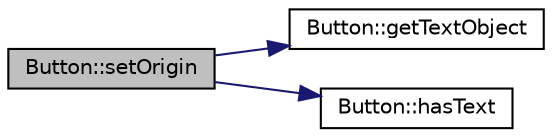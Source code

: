 digraph "Button::setOrigin"
{
 // LATEX_PDF_SIZE
  edge [fontname="Helvetica",fontsize="10",labelfontname="Helvetica",labelfontsize="10"];
  node [fontname="Helvetica",fontsize="10",shape=record];
  rankdir="LR";
  Node1 [label="Button::setOrigin",height=0.2,width=0.4,color="black", fillcolor="grey75", style="filled", fontcolor="black",tooltip="Sets the origin of the button. Used to move buttons around."];
  Node1 -> Node2 [color="midnightblue",fontsize="10",style="solid",fontname="Helvetica"];
  Node2 [label="Button::getTextObject",height=0.2,width=0.4,color="black", fillcolor="white", style="filled",URL="$class_button.html#a72abf2504bec836187f54175b480c82a",tooltip="gets the Text Component of the button."];
  Node1 -> Node3 [color="midnightblue",fontsize="10",style="solid",fontname="Helvetica"];
  Node3 [label="Button::hasText",height=0.2,width=0.4,color="black", fillcolor="white", style="filled",URL="$class_button.html#a718a837ba8a986e2f43d8a10e35e651b",tooltip="checks if the button has a text component."];
}
